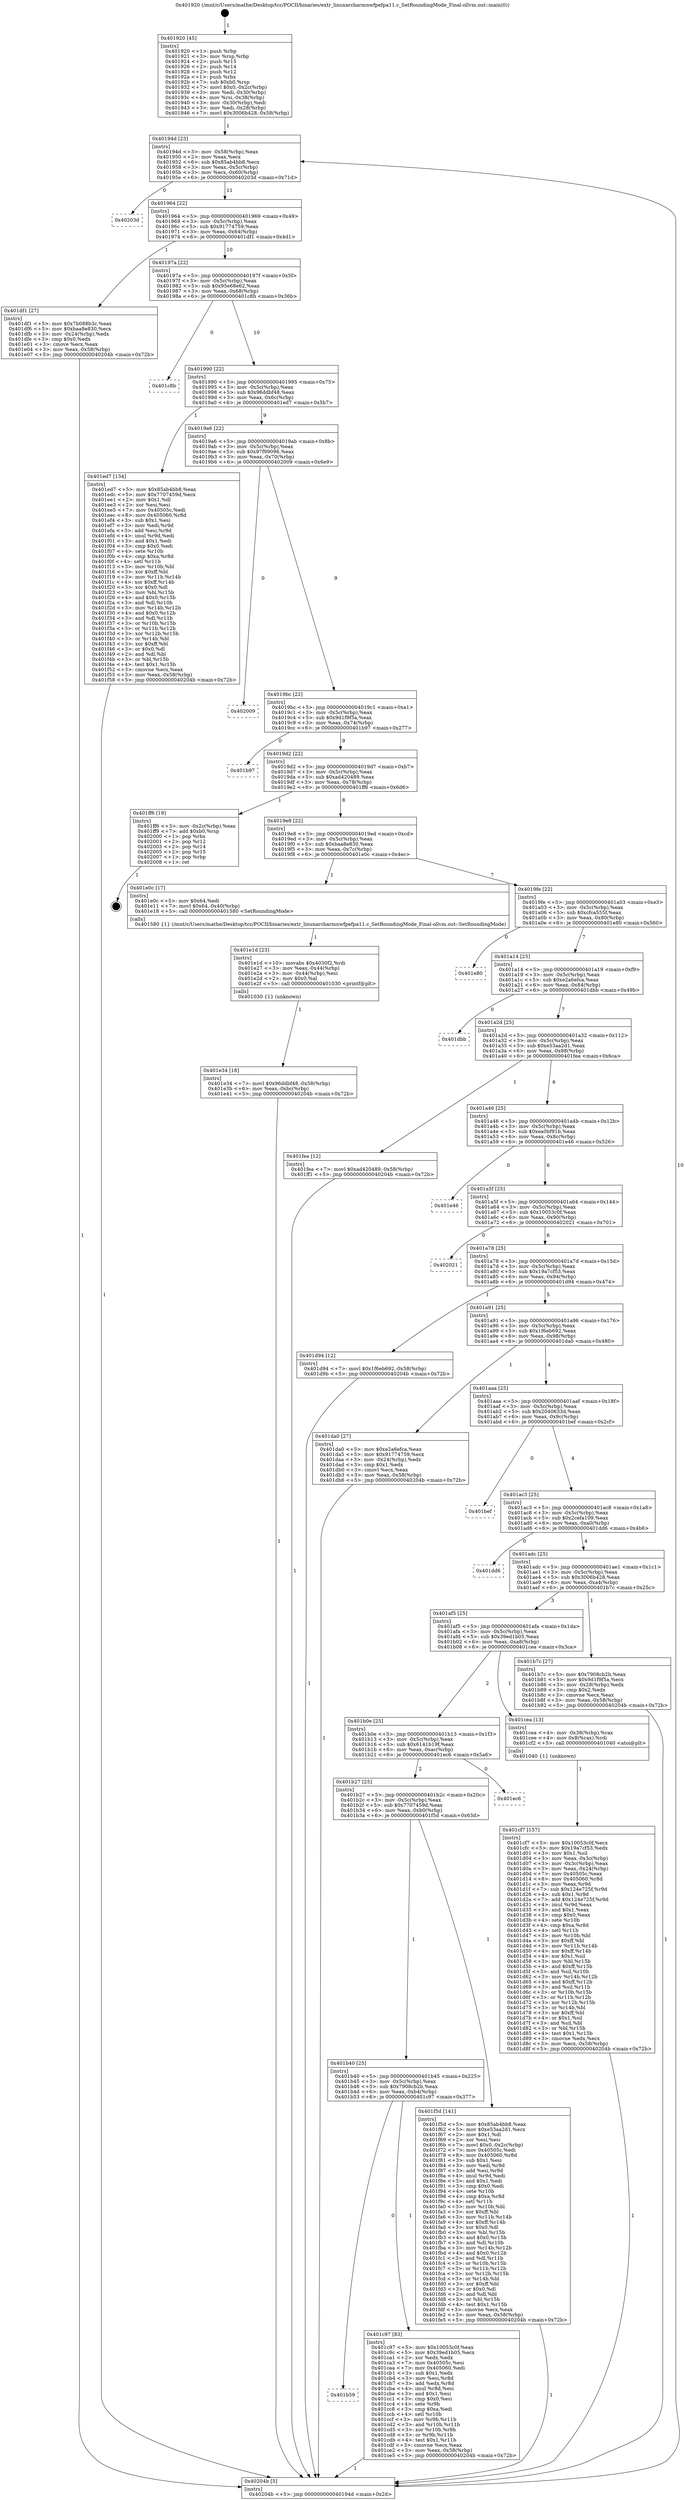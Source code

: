digraph "0x401920" {
  label = "0x401920 (/mnt/c/Users/mathe/Desktop/tcc/POCII/binaries/extr_linuxarcharmnwfpefpa11.c_SetRoundingMode_Final-ollvm.out::main(0))"
  labelloc = "t"
  node[shape=record]

  Entry [label="",width=0.3,height=0.3,shape=circle,fillcolor=black,style=filled]
  "0x40194d" [label="{
     0x40194d [23]\l
     | [instrs]\l
     &nbsp;&nbsp;0x40194d \<+3\>: mov -0x58(%rbp),%eax\l
     &nbsp;&nbsp;0x401950 \<+2\>: mov %eax,%ecx\l
     &nbsp;&nbsp;0x401952 \<+6\>: sub $0x85ab4bb8,%ecx\l
     &nbsp;&nbsp;0x401958 \<+3\>: mov %eax,-0x5c(%rbp)\l
     &nbsp;&nbsp;0x40195b \<+3\>: mov %ecx,-0x60(%rbp)\l
     &nbsp;&nbsp;0x40195e \<+6\>: je 000000000040203d \<main+0x71d\>\l
  }"]
  "0x40203d" [label="{
     0x40203d\l
  }", style=dashed]
  "0x401964" [label="{
     0x401964 [22]\l
     | [instrs]\l
     &nbsp;&nbsp;0x401964 \<+5\>: jmp 0000000000401969 \<main+0x49\>\l
     &nbsp;&nbsp;0x401969 \<+3\>: mov -0x5c(%rbp),%eax\l
     &nbsp;&nbsp;0x40196c \<+5\>: sub $0x91774759,%eax\l
     &nbsp;&nbsp;0x401971 \<+3\>: mov %eax,-0x64(%rbp)\l
     &nbsp;&nbsp;0x401974 \<+6\>: je 0000000000401df1 \<main+0x4d1\>\l
  }"]
  Exit [label="",width=0.3,height=0.3,shape=circle,fillcolor=black,style=filled,peripheries=2]
  "0x401df1" [label="{
     0x401df1 [27]\l
     | [instrs]\l
     &nbsp;&nbsp;0x401df1 \<+5\>: mov $0x7b088b3c,%eax\l
     &nbsp;&nbsp;0x401df6 \<+5\>: mov $0xbaa8e830,%ecx\l
     &nbsp;&nbsp;0x401dfb \<+3\>: mov -0x24(%rbp),%edx\l
     &nbsp;&nbsp;0x401dfe \<+3\>: cmp $0x0,%edx\l
     &nbsp;&nbsp;0x401e01 \<+3\>: cmove %ecx,%eax\l
     &nbsp;&nbsp;0x401e04 \<+3\>: mov %eax,-0x58(%rbp)\l
     &nbsp;&nbsp;0x401e07 \<+5\>: jmp 000000000040204b \<main+0x72b\>\l
  }"]
  "0x40197a" [label="{
     0x40197a [22]\l
     | [instrs]\l
     &nbsp;&nbsp;0x40197a \<+5\>: jmp 000000000040197f \<main+0x5f\>\l
     &nbsp;&nbsp;0x40197f \<+3\>: mov -0x5c(%rbp),%eax\l
     &nbsp;&nbsp;0x401982 \<+5\>: sub $0x95e68e62,%eax\l
     &nbsp;&nbsp;0x401987 \<+3\>: mov %eax,-0x68(%rbp)\l
     &nbsp;&nbsp;0x40198a \<+6\>: je 0000000000401c8b \<main+0x36b\>\l
  }"]
  "0x401e34" [label="{
     0x401e34 [18]\l
     | [instrs]\l
     &nbsp;&nbsp;0x401e34 \<+7\>: movl $0x96ddbf48,-0x58(%rbp)\l
     &nbsp;&nbsp;0x401e3b \<+6\>: mov %eax,-0xbc(%rbp)\l
     &nbsp;&nbsp;0x401e41 \<+5\>: jmp 000000000040204b \<main+0x72b\>\l
  }"]
  "0x401c8b" [label="{
     0x401c8b\l
  }", style=dashed]
  "0x401990" [label="{
     0x401990 [22]\l
     | [instrs]\l
     &nbsp;&nbsp;0x401990 \<+5\>: jmp 0000000000401995 \<main+0x75\>\l
     &nbsp;&nbsp;0x401995 \<+3\>: mov -0x5c(%rbp),%eax\l
     &nbsp;&nbsp;0x401998 \<+5\>: sub $0x96ddbf48,%eax\l
     &nbsp;&nbsp;0x40199d \<+3\>: mov %eax,-0x6c(%rbp)\l
     &nbsp;&nbsp;0x4019a0 \<+6\>: je 0000000000401ed7 \<main+0x5b7\>\l
  }"]
  "0x401e1d" [label="{
     0x401e1d [23]\l
     | [instrs]\l
     &nbsp;&nbsp;0x401e1d \<+10\>: movabs $0x4030f2,%rdi\l
     &nbsp;&nbsp;0x401e27 \<+3\>: mov %eax,-0x44(%rbp)\l
     &nbsp;&nbsp;0x401e2a \<+3\>: mov -0x44(%rbp),%esi\l
     &nbsp;&nbsp;0x401e2d \<+2\>: mov $0x0,%al\l
     &nbsp;&nbsp;0x401e2f \<+5\>: call 0000000000401030 \<printf@plt\>\l
     | [calls]\l
     &nbsp;&nbsp;0x401030 \{1\} (unknown)\l
  }"]
  "0x401ed7" [label="{
     0x401ed7 [134]\l
     | [instrs]\l
     &nbsp;&nbsp;0x401ed7 \<+5\>: mov $0x85ab4bb8,%eax\l
     &nbsp;&nbsp;0x401edc \<+5\>: mov $0x7707459d,%ecx\l
     &nbsp;&nbsp;0x401ee1 \<+2\>: mov $0x1,%dl\l
     &nbsp;&nbsp;0x401ee3 \<+2\>: xor %esi,%esi\l
     &nbsp;&nbsp;0x401ee5 \<+7\>: mov 0x40505c,%edi\l
     &nbsp;&nbsp;0x401eec \<+8\>: mov 0x405060,%r8d\l
     &nbsp;&nbsp;0x401ef4 \<+3\>: sub $0x1,%esi\l
     &nbsp;&nbsp;0x401ef7 \<+3\>: mov %edi,%r9d\l
     &nbsp;&nbsp;0x401efa \<+3\>: add %esi,%r9d\l
     &nbsp;&nbsp;0x401efd \<+4\>: imul %r9d,%edi\l
     &nbsp;&nbsp;0x401f01 \<+3\>: and $0x1,%edi\l
     &nbsp;&nbsp;0x401f04 \<+3\>: cmp $0x0,%edi\l
     &nbsp;&nbsp;0x401f07 \<+4\>: sete %r10b\l
     &nbsp;&nbsp;0x401f0b \<+4\>: cmp $0xa,%r8d\l
     &nbsp;&nbsp;0x401f0f \<+4\>: setl %r11b\l
     &nbsp;&nbsp;0x401f13 \<+3\>: mov %r10b,%bl\l
     &nbsp;&nbsp;0x401f16 \<+3\>: xor $0xff,%bl\l
     &nbsp;&nbsp;0x401f19 \<+3\>: mov %r11b,%r14b\l
     &nbsp;&nbsp;0x401f1c \<+4\>: xor $0xff,%r14b\l
     &nbsp;&nbsp;0x401f20 \<+3\>: xor $0x0,%dl\l
     &nbsp;&nbsp;0x401f23 \<+3\>: mov %bl,%r15b\l
     &nbsp;&nbsp;0x401f26 \<+4\>: and $0x0,%r15b\l
     &nbsp;&nbsp;0x401f2a \<+3\>: and %dl,%r10b\l
     &nbsp;&nbsp;0x401f2d \<+3\>: mov %r14b,%r12b\l
     &nbsp;&nbsp;0x401f30 \<+4\>: and $0x0,%r12b\l
     &nbsp;&nbsp;0x401f34 \<+3\>: and %dl,%r11b\l
     &nbsp;&nbsp;0x401f37 \<+3\>: or %r10b,%r15b\l
     &nbsp;&nbsp;0x401f3a \<+3\>: or %r11b,%r12b\l
     &nbsp;&nbsp;0x401f3d \<+3\>: xor %r12b,%r15b\l
     &nbsp;&nbsp;0x401f40 \<+3\>: or %r14b,%bl\l
     &nbsp;&nbsp;0x401f43 \<+3\>: xor $0xff,%bl\l
     &nbsp;&nbsp;0x401f46 \<+3\>: or $0x0,%dl\l
     &nbsp;&nbsp;0x401f49 \<+2\>: and %dl,%bl\l
     &nbsp;&nbsp;0x401f4b \<+3\>: or %bl,%r15b\l
     &nbsp;&nbsp;0x401f4e \<+4\>: test $0x1,%r15b\l
     &nbsp;&nbsp;0x401f52 \<+3\>: cmovne %ecx,%eax\l
     &nbsp;&nbsp;0x401f55 \<+3\>: mov %eax,-0x58(%rbp)\l
     &nbsp;&nbsp;0x401f58 \<+5\>: jmp 000000000040204b \<main+0x72b\>\l
  }"]
  "0x4019a6" [label="{
     0x4019a6 [22]\l
     | [instrs]\l
     &nbsp;&nbsp;0x4019a6 \<+5\>: jmp 00000000004019ab \<main+0x8b\>\l
     &nbsp;&nbsp;0x4019ab \<+3\>: mov -0x5c(%rbp),%eax\l
     &nbsp;&nbsp;0x4019ae \<+5\>: sub $0x97f99096,%eax\l
     &nbsp;&nbsp;0x4019b3 \<+3\>: mov %eax,-0x70(%rbp)\l
     &nbsp;&nbsp;0x4019b6 \<+6\>: je 0000000000402009 \<main+0x6e9\>\l
  }"]
  "0x401cf7" [label="{
     0x401cf7 [157]\l
     | [instrs]\l
     &nbsp;&nbsp;0x401cf7 \<+5\>: mov $0x10053c0f,%ecx\l
     &nbsp;&nbsp;0x401cfc \<+5\>: mov $0x19a7cf53,%edx\l
     &nbsp;&nbsp;0x401d01 \<+3\>: mov $0x1,%sil\l
     &nbsp;&nbsp;0x401d04 \<+3\>: mov %eax,-0x3c(%rbp)\l
     &nbsp;&nbsp;0x401d07 \<+3\>: mov -0x3c(%rbp),%eax\l
     &nbsp;&nbsp;0x401d0a \<+3\>: mov %eax,-0x24(%rbp)\l
     &nbsp;&nbsp;0x401d0d \<+7\>: mov 0x40505c,%eax\l
     &nbsp;&nbsp;0x401d14 \<+8\>: mov 0x405060,%r8d\l
     &nbsp;&nbsp;0x401d1c \<+3\>: mov %eax,%r9d\l
     &nbsp;&nbsp;0x401d1f \<+7\>: sub $0x124e725f,%r9d\l
     &nbsp;&nbsp;0x401d26 \<+4\>: sub $0x1,%r9d\l
     &nbsp;&nbsp;0x401d2a \<+7\>: add $0x124e725f,%r9d\l
     &nbsp;&nbsp;0x401d31 \<+4\>: imul %r9d,%eax\l
     &nbsp;&nbsp;0x401d35 \<+3\>: and $0x1,%eax\l
     &nbsp;&nbsp;0x401d38 \<+3\>: cmp $0x0,%eax\l
     &nbsp;&nbsp;0x401d3b \<+4\>: sete %r10b\l
     &nbsp;&nbsp;0x401d3f \<+4\>: cmp $0xa,%r8d\l
     &nbsp;&nbsp;0x401d43 \<+4\>: setl %r11b\l
     &nbsp;&nbsp;0x401d47 \<+3\>: mov %r10b,%bl\l
     &nbsp;&nbsp;0x401d4a \<+3\>: xor $0xff,%bl\l
     &nbsp;&nbsp;0x401d4d \<+3\>: mov %r11b,%r14b\l
     &nbsp;&nbsp;0x401d50 \<+4\>: xor $0xff,%r14b\l
     &nbsp;&nbsp;0x401d54 \<+4\>: xor $0x1,%sil\l
     &nbsp;&nbsp;0x401d58 \<+3\>: mov %bl,%r15b\l
     &nbsp;&nbsp;0x401d5b \<+4\>: and $0xff,%r15b\l
     &nbsp;&nbsp;0x401d5f \<+3\>: and %sil,%r10b\l
     &nbsp;&nbsp;0x401d62 \<+3\>: mov %r14b,%r12b\l
     &nbsp;&nbsp;0x401d65 \<+4\>: and $0xff,%r12b\l
     &nbsp;&nbsp;0x401d69 \<+3\>: and %sil,%r11b\l
     &nbsp;&nbsp;0x401d6c \<+3\>: or %r10b,%r15b\l
     &nbsp;&nbsp;0x401d6f \<+3\>: or %r11b,%r12b\l
     &nbsp;&nbsp;0x401d72 \<+3\>: xor %r12b,%r15b\l
     &nbsp;&nbsp;0x401d75 \<+3\>: or %r14b,%bl\l
     &nbsp;&nbsp;0x401d78 \<+3\>: xor $0xff,%bl\l
     &nbsp;&nbsp;0x401d7b \<+4\>: or $0x1,%sil\l
     &nbsp;&nbsp;0x401d7f \<+3\>: and %sil,%bl\l
     &nbsp;&nbsp;0x401d82 \<+3\>: or %bl,%r15b\l
     &nbsp;&nbsp;0x401d85 \<+4\>: test $0x1,%r15b\l
     &nbsp;&nbsp;0x401d89 \<+3\>: cmovne %edx,%ecx\l
     &nbsp;&nbsp;0x401d8c \<+3\>: mov %ecx,-0x58(%rbp)\l
     &nbsp;&nbsp;0x401d8f \<+5\>: jmp 000000000040204b \<main+0x72b\>\l
  }"]
  "0x402009" [label="{
     0x402009\l
  }", style=dashed]
  "0x4019bc" [label="{
     0x4019bc [22]\l
     | [instrs]\l
     &nbsp;&nbsp;0x4019bc \<+5\>: jmp 00000000004019c1 \<main+0xa1\>\l
     &nbsp;&nbsp;0x4019c1 \<+3\>: mov -0x5c(%rbp),%eax\l
     &nbsp;&nbsp;0x4019c4 \<+5\>: sub $0x9d1f9f5a,%eax\l
     &nbsp;&nbsp;0x4019c9 \<+3\>: mov %eax,-0x74(%rbp)\l
     &nbsp;&nbsp;0x4019cc \<+6\>: je 0000000000401b97 \<main+0x277\>\l
  }"]
  "0x401b59" [label="{
     0x401b59\l
  }", style=dashed]
  "0x401b97" [label="{
     0x401b97\l
  }", style=dashed]
  "0x4019d2" [label="{
     0x4019d2 [22]\l
     | [instrs]\l
     &nbsp;&nbsp;0x4019d2 \<+5\>: jmp 00000000004019d7 \<main+0xb7\>\l
     &nbsp;&nbsp;0x4019d7 \<+3\>: mov -0x5c(%rbp),%eax\l
     &nbsp;&nbsp;0x4019da \<+5\>: sub $0xad420489,%eax\l
     &nbsp;&nbsp;0x4019df \<+3\>: mov %eax,-0x78(%rbp)\l
     &nbsp;&nbsp;0x4019e2 \<+6\>: je 0000000000401ff6 \<main+0x6d6\>\l
  }"]
  "0x401c97" [label="{
     0x401c97 [83]\l
     | [instrs]\l
     &nbsp;&nbsp;0x401c97 \<+5\>: mov $0x10053c0f,%eax\l
     &nbsp;&nbsp;0x401c9c \<+5\>: mov $0x39ed1b05,%ecx\l
     &nbsp;&nbsp;0x401ca1 \<+2\>: xor %edx,%edx\l
     &nbsp;&nbsp;0x401ca3 \<+7\>: mov 0x40505c,%esi\l
     &nbsp;&nbsp;0x401caa \<+7\>: mov 0x405060,%edi\l
     &nbsp;&nbsp;0x401cb1 \<+3\>: sub $0x1,%edx\l
     &nbsp;&nbsp;0x401cb4 \<+3\>: mov %esi,%r8d\l
     &nbsp;&nbsp;0x401cb7 \<+3\>: add %edx,%r8d\l
     &nbsp;&nbsp;0x401cba \<+4\>: imul %r8d,%esi\l
     &nbsp;&nbsp;0x401cbe \<+3\>: and $0x1,%esi\l
     &nbsp;&nbsp;0x401cc1 \<+3\>: cmp $0x0,%esi\l
     &nbsp;&nbsp;0x401cc4 \<+4\>: sete %r9b\l
     &nbsp;&nbsp;0x401cc8 \<+3\>: cmp $0xa,%edi\l
     &nbsp;&nbsp;0x401ccb \<+4\>: setl %r10b\l
     &nbsp;&nbsp;0x401ccf \<+3\>: mov %r9b,%r11b\l
     &nbsp;&nbsp;0x401cd2 \<+3\>: and %r10b,%r11b\l
     &nbsp;&nbsp;0x401cd5 \<+3\>: xor %r10b,%r9b\l
     &nbsp;&nbsp;0x401cd8 \<+3\>: or %r9b,%r11b\l
     &nbsp;&nbsp;0x401cdb \<+4\>: test $0x1,%r11b\l
     &nbsp;&nbsp;0x401cdf \<+3\>: cmovne %ecx,%eax\l
     &nbsp;&nbsp;0x401ce2 \<+3\>: mov %eax,-0x58(%rbp)\l
     &nbsp;&nbsp;0x401ce5 \<+5\>: jmp 000000000040204b \<main+0x72b\>\l
  }"]
  "0x401ff6" [label="{
     0x401ff6 [19]\l
     | [instrs]\l
     &nbsp;&nbsp;0x401ff6 \<+3\>: mov -0x2c(%rbp),%eax\l
     &nbsp;&nbsp;0x401ff9 \<+7\>: add $0xb0,%rsp\l
     &nbsp;&nbsp;0x402000 \<+1\>: pop %rbx\l
     &nbsp;&nbsp;0x402001 \<+2\>: pop %r12\l
     &nbsp;&nbsp;0x402003 \<+2\>: pop %r14\l
     &nbsp;&nbsp;0x402005 \<+2\>: pop %r15\l
     &nbsp;&nbsp;0x402007 \<+1\>: pop %rbp\l
     &nbsp;&nbsp;0x402008 \<+1\>: ret\l
  }"]
  "0x4019e8" [label="{
     0x4019e8 [22]\l
     | [instrs]\l
     &nbsp;&nbsp;0x4019e8 \<+5\>: jmp 00000000004019ed \<main+0xcd\>\l
     &nbsp;&nbsp;0x4019ed \<+3\>: mov -0x5c(%rbp),%eax\l
     &nbsp;&nbsp;0x4019f0 \<+5\>: sub $0xbaa8e830,%eax\l
     &nbsp;&nbsp;0x4019f5 \<+3\>: mov %eax,-0x7c(%rbp)\l
     &nbsp;&nbsp;0x4019f8 \<+6\>: je 0000000000401e0c \<main+0x4ec\>\l
  }"]
  "0x401b40" [label="{
     0x401b40 [25]\l
     | [instrs]\l
     &nbsp;&nbsp;0x401b40 \<+5\>: jmp 0000000000401b45 \<main+0x225\>\l
     &nbsp;&nbsp;0x401b45 \<+3\>: mov -0x5c(%rbp),%eax\l
     &nbsp;&nbsp;0x401b48 \<+5\>: sub $0x7908cb2b,%eax\l
     &nbsp;&nbsp;0x401b4d \<+6\>: mov %eax,-0xb4(%rbp)\l
     &nbsp;&nbsp;0x401b53 \<+6\>: je 0000000000401c97 \<main+0x377\>\l
  }"]
  "0x401e0c" [label="{
     0x401e0c [17]\l
     | [instrs]\l
     &nbsp;&nbsp;0x401e0c \<+5\>: mov $0x64,%edi\l
     &nbsp;&nbsp;0x401e11 \<+7\>: movl $0x64,-0x40(%rbp)\l
     &nbsp;&nbsp;0x401e18 \<+5\>: call 0000000000401580 \<SetRoundingMode\>\l
     | [calls]\l
     &nbsp;&nbsp;0x401580 \{1\} (/mnt/c/Users/mathe/Desktop/tcc/POCII/binaries/extr_linuxarcharmnwfpefpa11.c_SetRoundingMode_Final-ollvm.out::SetRoundingMode)\l
  }"]
  "0x4019fe" [label="{
     0x4019fe [22]\l
     | [instrs]\l
     &nbsp;&nbsp;0x4019fe \<+5\>: jmp 0000000000401a03 \<main+0xe3\>\l
     &nbsp;&nbsp;0x401a03 \<+3\>: mov -0x5c(%rbp),%eax\l
     &nbsp;&nbsp;0x401a06 \<+5\>: sub $0xcfca555f,%eax\l
     &nbsp;&nbsp;0x401a0b \<+3\>: mov %eax,-0x80(%rbp)\l
     &nbsp;&nbsp;0x401a0e \<+6\>: je 0000000000401e80 \<main+0x560\>\l
  }"]
  "0x401f5d" [label="{
     0x401f5d [141]\l
     | [instrs]\l
     &nbsp;&nbsp;0x401f5d \<+5\>: mov $0x85ab4bb8,%eax\l
     &nbsp;&nbsp;0x401f62 \<+5\>: mov $0xe53aa2d1,%ecx\l
     &nbsp;&nbsp;0x401f67 \<+2\>: mov $0x1,%dl\l
     &nbsp;&nbsp;0x401f69 \<+2\>: xor %esi,%esi\l
     &nbsp;&nbsp;0x401f6b \<+7\>: movl $0x0,-0x2c(%rbp)\l
     &nbsp;&nbsp;0x401f72 \<+7\>: mov 0x40505c,%edi\l
     &nbsp;&nbsp;0x401f79 \<+8\>: mov 0x405060,%r8d\l
     &nbsp;&nbsp;0x401f81 \<+3\>: sub $0x1,%esi\l
     &nbsp;&nbsp;0x401f84 \<+3\>: mov %edi,%r9d\l
     &nbsp;&nbsp;0x401f87 \<+3\>: add %esi,%r9d\l
     &nbsp;&nbsp;0x401f8a \<+4\>: imul %r9d,%edi\l
     &nbsp;&nbsp;0x401f8e \<+3\>: and $0x1,%edi\l
     &nbsp;&nbsp;0x401f91 \<+3\>: cmp $0x0,%edi\l
     &nbsp;&nbsp;0x401f94 \<+4\>: sete %r10b\l
     &nbsp;&nbsp;0x401f98 \<+4\>: cmp $0xa,%r8d\l
     &nbsp;&nbsp;0x401f9c \<+4\>: setl %r11b\l
     &nbsp;&nbsp;0x401fa0 \<+3\>: mov %r10b,%bl\l
     &nbsp;&nbsp;0x401fa3 \<+3\>: xor $0xff,%bl\l
     &nbsp;&nbsp;0x401fa6 \<+3\>: mov %r11b,%r14b\l
     &nbsp;&nbsp;0x401fa9 \<+4\>: xor $0xff,%r14b\l
     &nbsp;&nbsp;0x401fad \<+3\>: xor $0x0,%dl\l
     &nbsp;&nbsp;0x401fb0 \<+3\>: mov %bl,%r15b\l
     &nbsp;&nbsp;0x401fb3 \<+4\>: and $0x0,%r15b\l
     &nbsp;&nbsp;0x401fb7 \<+3\>: and %dl,%r10b\l
     &nbsp;&nbsp;0x401fba \<+3\>: mov %r14b,%r12b\l
     &nbsp;&nbsp;0x401fbd \<+4\>: and $0x0,%r12b\l
     &nbsp;&nbsp;0x401fc1 \<+3\>: and %dl,%r11b\l
     &nbsp;&nbsp;0x401fc4 \<+3\>: or %r10b,%r15b\l
     &nbsp;&nbsp;0x401fc7 \<+3\>: or %r11b,%r12b\l
     &nbsp;&nbsp;0x401fca \<+3\>: xor %r12b,%r15b\l
     &nbsp;&nbsp;0x401fcd \<+3\>: or %r14b,%bl\l
     &nbsp;&nbsp;0x401fd0 \<+3\>: xor $0xff,%bl\l
     &nbsp;&nbsp;0x401fd3 \<+3\>: or $0x0,%dl\l
     &nbsp;&nbsp;0x401fd6 \<+2\>: and %dl,%bl\l
     &nbsp;&nbsp;0x401fd8 \<+3\>: or %bl,%r15b\l
     &nbsp;&nbsp;0x401fdb \<+4\>: test $0x1,%r15b\l
     &nbsp;&nbsp;0x401fdf \<+3\>: cmovne %ecx,%eax\l
     &nbsp;&nbsp;0x401fe2 \<+3\>: mov %eax,-0x58(%rbp)\l
     &nbsp;&nbsp;0x401fe5 \<+5\>: jmp 000000000040204b \<main+0x72b\>\l
  }"]
  "0x401e80" [label="{
     0x401e80\l
  }", style=dashed]
  "0x401a14" [label="{
     0x401a14 [25]\l
     | [instrs]\l
     &nbsp;&nbsp;0x401a14 \<+5\>: jmp 0000000000401a19 \<main+0xf9\>\l
     &nbsp;&nbsp;0x401a19 \<+3\>: mov -0x5c(%rbp),%eax\l
     &nbsp;&nbsp;0x401a1c \<+5\>: sub $0xe2a6efca,%eax\l
     &nbsp;&nbsp;0x401a21 \<+6\>: mov %eax,-0x84(%rbp)\l
     &nbsp;&nbsp;0x401a27 \<+6\>: je 0000000000401dbb \<main+0x49b\>\l
  }"]
  "0x401b27" [label="{
     0x401b27 [25]\l
     | [instrs]\l
     &nbsp;&nbsp;0x401b27 \<+5\>: jmp 0000000000401b2c \<main+0x20c\>\l
     &nbsp;&nbsp;0x401b2c \<+3\>: mov -0x5c(%rbp),%eax\l
     &nbsp;&nbsp;0x401b2f \<+5\>: sub $0x7707459d,%eax\l
     &nbsp;&nbsp;0x401b34 \<+6\>: mov %eax,-0xb0(%rbp)\l
     &nbsp;&nbsp;0x401b3a \<+6\>: je 0000000000401f5d \<main+0x63d\>\l
  }"]
  "0x401dbb" [label="{
     0x401dbb\l
  }", style=dashed]
  "0x401a2d" [label="{
     0x401a2d [25]\l
     | [instrs]\l
     &nbsp;&nbsp;0x401a2d \<+5\>: jmp 0000000000401a32 \<main+0x112\>\l
     &nbsp;&nbsp;0x401a32 \<+3\>: mov -0x5c(%rbp),%eax\l
     &nbsp;&nbsp;0x401a35 \<+5\>: sub $0xe53aa2d1,%eax\l
     &nbsp;&nbsp;0x401a3a \<+6\>: mov %eax,-0x88(%rbp)\l
     &nbsp;&nbsp;0x401a40 \<+6\>: je 0000000000401fea \<main+0x6ca\>\l
  }"]
  "0x401ec6" [label="{
     0x401ec6\l
  }", style=dashed]
  "0x401fea" [label="{
     0x401fea [12]\l
     | [instrs]\l
     &nbsp;&nbsp;0x401fea \<+7\>: movl $0xad420489,-0x58(%rbp)\l
     &nbsp;&nbsp;0x401ff1 \<+5\>: jmp 000000000040204b \<main+0x72b\>\l
  }"]
  "0x401a46" [label="{
     0x401a46 [25]\l
     | [instrs]\l
     &nbsp;&nbsp;0x401a46 \<+5\>: jmp 0000000000401a4b \<main+0x12b\>\l
     &nbsp;&nbsp;0x401a4b \<+3\>: mov -0x5c(%rbp),%eax\l
     &nbsp;&nbsp;0x401a4e \<+5\>: sub $0xea0bf91b,%eax\l
     &nbsp;&nbsp;0x401a53 \<+6\>: mov %eax,-0x8c(%rbp)\l
     &nbsp;&nbsp;0x401a59 \<+6\>: je 0000000000401e46 \<main+0x526\>\l
  }"]
  "0x401b0e" [label="{
     0x401b0e [25]\l
     | [instrs]\l
     &nbsp;&nbsp;0x401b0e \<+5\>: jmp 0000000000401b13 \<main+0x1f3\>\l
     &nbsp;&nbsp;0x401b13 \<+3\>: mov -0x5c(%rbp),%eax\l
     &nbsp;&nbsp;0x401b16 \<+5\>: sub $0x6141b19f,%eax\l
     &nbsp;&nbsp;0x401b1b \<+6\>: mov %eax,-0xac(%rbp)\l
     &nbsp;&nbsp;0x401b21 \<+6\>: je 0000000000401ec6 \<main+0x5a6\>\l
  }"]
  "0x401e46" [label="{
     0x401e46\l
  }", style=dashed]
  "0x401a5f" [label="{
     0x401a5f [25]\l
     | [instrs]\l
     &nbsp;&nbsp;0x401a5f \<+5\>: jmp 0000000000401a64 \<main+0x144\>\l
     &nbsp;&nbsp;0x401a64 \<+3\>: mov -0x5c(%rbp),%eax\l
     &nbsp;&nbsp;0x401a67 \<+5\>: sub $0x10053c0f,%eax\l
     &nbsp;&nbsp;0x401a6c \<+6\>: mov %eax,-0x90(%rbp)\l
     &nbsp;&nbsp;0x401a72 \<+6\>: je 0000000000402021 \<main+0x701\>\l
  }"]
  "0x401cea" [label="{
     0x401cea [13]\l
     | [instrs]\l
     &nbsp;&nbsp;0x401cea \<+4\>: mov -0x38(%rbp),%rax\l
     &nbsp;&nbsp;0x401cee \<+4\>: mov 0x8(%rax),%rdi\l
     &nbsp;&nbsp;0x401cf2 \<+5\>: call 0000000000401040 \<atoi@plt\>\l
     | [calls]\l
     &nbsp;&nbsp;0x401040 \{1\} (unknown)\l
  }"]
  "0x402021" [label="{
     0x402021\l
  }", style=dashed]
  "0x401a78" [label="{
     0x401a78 [25]\l
     | [instrs]\l
     &nbsp;&nbsp;0x401a78 \<+5\>: jmp 0000000000401a7d \<main+0x15d\>\l
     &nbsp;&nbsp;0x401a7d \<+3\>: mov -0x5c(%rbp),%eax\l
     &nbsp;&nbsp;0x401a80 \<+5\>: sub $0x19a7cf53,%eax\l
     &nbsp;&nbsp;0x401a85 \<+6\>: mov %eax,-0x94(%rbp)\l
     &nbsp;&nbsp;0x401a8b \<+6\>: je 0000000000401d94 \<main+0x474\>\l
  }"]
  "0x401920" [label="{
     0x401920 [45]\l
     | [instrs]\l
     &nbsp;&nbsp;0x401920 \<+1\>: push %rbp\l
     &nbsp;&nbsp;0x401921 \<+3\>: mov %rsp,%rbp\l
     &nbsp;&nbsp;0x401924 \<+2\>: push %r15\l
     &nbsp;&nbsp;0x401926 \<+2\>: push %r14\l
     &nbsp;&nbsp;0x401928 \<+2\>: push %r12\l
     &nbsp;&nbsp;0x40192a \<+1\>: push %rbx\l
     &nbsp;&nbsp;0x40192b \<+7\>: sub $0xb0,%rsp\l
     &nbsp;&nbsp;0x401932 \<+7\>: movl $0x0,-0x2c(%rbp)\l
     &nbsp;&nbsp;0x401939 \<+3\>: mov %edi,-0x30(%rbp)\l
     &nbsp;&nbsp;0x40193c \<+4\>: mov %rsi,-0x38(%rbp)\l
     &nbsp;&nbsp;0x401940 \<+3\>: mov -0x30(%rbp),%edi\l
     &nbsp;&nbsp;0x401943 \<+3\>: mov %edi,-0x28(%rbp)\l
     &nbsp;&nbsp;0x401946 \<+7\>: movl $0x3006b428,-0x58(%rbp)\l
  }"]
  "0x401d94" [label="{
     0x401d94 [12]\l
     | [instrs]\l
     &nbsp;&nbsp;0x401d94 \<+7\>: movl $0x1f6eb692,-0x58(%rbp)\l
     &nbsp;&nbsp;0x401d9b \<+5\>: jmp 000000000040204b \<main+0x72b\>\l
  }"]
  "0x401a91" [label="{
     0x401a91 [25]\l
     | [instrs]\l
     &nbsp;&nbsp;0x401a91 \<+5\>: jmp 0000000000401a96 \<main+0x176\>\l
     &nbsp;&nbsp;0x401a96 \<+3\>: mov -0x5c(%rbp),%eax\l
     &nbsp;&nbsp;0x401a99 \<+5\>: sub $0x1f6eb692,%eax\l
     &nbsp;&nbsp;0x401a9e \<+6\>: mov %eax,-0x98(%rbp)\l
     &nbsp;&nbsp;0x401aa4 \<+6\>: je 0000000000401da0 \<main+0x480\>\l
  }"]
  "0x40204b" [label="{
     0x40204b [5]\l
     | [instrs]\l
     &nbsp;&nbsp;0x40204b \<+5\>: jmp 000000000040194d \<main+0x2d\>\l
  }"]
  "0x401da0" [label="{
     0x401da0 [27]\l
     | [instrs]\l
     &nbsp;&nbsp;0x401da0 \<+5\>: mov $0xe2a6efca,%eax\l
     &nbsp;&nbsp;0x401da5 \<+5\>: mov $0x91774759,%ecx\l
     &nbsp;&nbsp;0x401daa \<+3\>: mov -0x24(%rbp),%edx\l
     &nbsp;&nbsp;0x401dad \<+3\>: cmp $0x1,%edx\l
     &nbsp;&nbsp;0x401db0 \<+3\>: cmovl %ecx,%eax\l
     &nbsp;&nbsp;0x401db3 \<+3\>: mov %eax,-0x58(%rbp)\l
     &nbsp;&nbsp;0x401db6 \<+5\>: jmp 000000000040204b \<main+0x72b\>\l
  }"]
  "0x401aaa" [label="{
     0x401aaa [25]\l
     | [instrs]\l
     &nbsp;&nbsp;0x401aaa \<+5\>: jmp 0000000000401aaf \<main+0x18f\>\l
     &nbsp;&nbsp;0x401aaf \<+3\>: mov -0x5c(%rbp),%eax\l
     &nbsp;&nbsp;0x401ab2 \<+5\>: sub $0x2040633d,%eax\l
     &nbsp;&nbsp;0x401ab7 \<+6\>: mov %eax,-0x9c(%rbp)\l
     &nbsp;&nbsp;0x401abd \<+6\>: je 0000000000401bef \<main+0x2cf\>\l
  }"]
  "0x401af5" [label="{
     0x401af5 [25]\l
     | [instrs]\l
     &nbsp;&nbsp;0x401af5 \<+5\>: jmp 0000000000401afa \<main+0x1da\>\l
     &nbsp;&nbsp;0x401afa \<+3\>: mov -0x5c(%rbp),%eax\l
     &nbsp;&nbsp;0x401afd \<+5\>: sub $0x39ed1b05,%eax\l
     &nbsp;&nbsp;0x401b02 \<+6\>: mov %eax,-0xa8(%rbp)\l
     &nbsp;&nbsp;0x401b08 \<+6\>: je 0000000000401cea \<main+0x3ca\>\l
  }"]
  "0x401bef" [label="{
     0x401bef\l
  }", style=dashed]
  "0x401ac3" [label="{
     0x401ac3 [25]\l
     | [instrs]\l
     &nbsp;&nbsp;0x401ac3 \<+5\>: jmp 0000000000401ac8 \<main+0x1a8\>\l
     &nbsp;&nbsp;0x401ac8 \<+3\>: mov -0x5c(%rbp),%eax\l
     &nbsp;&nbsp;0x401acb \<+5\>: sub $0x2cefa109,%eax\l
     &nbsp;&nbsp;0x401ad0 \<+6\>: mov %eax,-0xa0(%rbp)\l
     &nbsp;&nbsp;0x401ad6 \<+6\>: je 0000000000401dd6 \<main+0x4b6\>\l
  }"]
  "0x401b7c" [label="{
     0x401b7c [27]\l
     | [instrs]\l
     &nbsp;&nbsp;0x401b7c \<+5\>: mov $0x7908cb2b,%eax\l
     &nbsp;&nbsp;0x401b81 \<+5\>: mov $0x9d1f9f5a,%ecx\l
     &nbsp;&nbsp;0x401b86 \<+3\>: mov -0x28(%rbp),%edx\l
     &nbsp;&nbsp;0x401b89 \<+3\>: cmp $0x2,%edx\l
     &nbsp;&nbsp;0x401b8c \<+3\>: cmovne %ecx,%eax\l
     &nbsp;&nbsp;0x401b8f \<+3\>: mov %eax,-0x58(%rbp)\l
     &nbsp;&nbsp;0x401b92 \<+5\>: jmp 000000000040204b \<main+0x72b\>\l
  }"]
  "0x401dd6" [label="{
     0x401dd6\l
  }", style=dashed]
  "0x401adc" [label="{
     0x401adc [25]\l
     | [instrs]\l
     &nbsp;&nbsp;0x401adc \<+5\>: jmp 0000000000401ae1 \<main+0x1c1\>\l
     &nbsp;&nbsp;0x401ae1 \<+3\>: mov -0x5c(%rbp),%eax\l
     &nbsp;&nbsp;0x401ae4 \<+5\>: sub $0x3006b428,%eax\l
     &nbsp;&nbsp;0x401ae9 \<+6\>: mov %eax,-0xa4(%rbp)\l
     &nbsp;&nbsp;0x401aef \<+6\>: je 0000000000401b7c \<main+0x25c\>\l
  }"]
  Entry -> "0x401920" [label=" 1"]
  "0x40194d" -> "0x40203d" [label=" 0"]
  "0x40194d" -> "0x401964" [label=" 11"]
  "0x401ff6" -> Exit [label=" 1"]
  "0x401964" -> "0x401df1" [label=" 1"]
  "0x401964" -> "0x40197a" [label=" 10"]
  "0x401fea" -> "0x40204b" [label=" 1"]
  "0x40197a" -> "0x401c8b" [label=" 0"]
  "0x40197a" -> "0x401990" [label=" 10"]
  "0x401f5d" -> "0x40204b" [label=" 1"]
  "0x401990" -> "0x401ed7" [label=" 1"]
  "0x401990" -> "0x4019a6" [label=" 9"]
  "0x401ed7" -> "0x40204b" [label=" 1"]
  "0x4019a6" -> "0x402009" [label=" 0"]
  "0x4019a6" -> "0x4019bc" [label=" 9"]
  "0x401e34" -> "0x40204b" [label=" 1"]
  "0x4019bc" -> "0x401b97" [label=" 0"]
  "0x4019bc" -> "0x4019d2" [label=" 9"]
  "0x401e1d" -> "0x401e34" [label=" 1"]
  "0x4019d2" -> "0x401ff6" [label=" 1"]
  "0x4019d2" -> "0x4019e8" [label=" 8"]
  "0x401e0c" -> "0x401e1d" [label=" 1"]
  "0x4019e8" -> "0x401e0c" [label=" 1"]
  "0x4019e8" -> "0x4019fe" [label=" 7"]
  "0x401da0" -> "0x40204b" [label=" 1"]
  "0x4019fe" -> "0x401e80" [label=" 0"]
  "0x4019fe" -> "0x401a14" [label=" 7"]
  "0x401d94" -> "0x40204b" [label=" 1"]
  "0x401a14" -> "0x401dbb" [label=" 0"]
  "0x401a14" -> "0x401a2d" [label=" 7"]
  "0x401cea" -> "0x401cf7" [label=" 1"]
  "0x401a2d" -> "0x401fea" [label=" 1"]
  "0x401a2d" -> "0x401a46" [label=" 6"]
  "0x401c97" -> "0x40204b" [label=" 1"]
  "0x401a46" -> "0x401e46" [label=" 0"]
  "0x401a46" -> "0x401a5f" [label=" 6"]
  "0x401b40" -> "0x401c97" [label=" 1"]
  "0x401a5f" -> "0x402021" [label=" 0"]
  "0x401a5f" -> "0x401a78" [label=" 6"]
  "0x401df1" -> "0x40204b" [label=" 1"]
  "0x401a78" -> "0x401d94" [label=" 1"]
  "0x401a78" -> "0x401a91" [label=" 5"]
  "0x401b27" -> "0x401f5d" [label=" 1"]
  "0x401a91" -> "0x401da0" [label=" 1"]
  "0x401a91" -> "0x401aaa" [label=" 4"]
  "0x401cf7" -> "0x40204b" [label=" 1"]
  "0x401aaa" -> "0x401bef" [label=" 0"]
  "0x401aaa" -> "0x401ac3" [label=" 4"]
  "0x401b0e" -> "0x401b27" [label=" 2"]
  "0x401ac3" -> "0x401dd6" [label=" 0"]
  "0x401ac3" -> "0x401adc" [label=" 4"]
  "0x401b0e" -> "0x401ec6" [label=" 0"]
  "0x401adc" -> "0x401b7c" [label=" 1"]
  "0x401adc" -> "0x401af5" [label=" 3"]
  "0x401b7c" -> "0x40204b" [label=" 1"]
  "0x401920" -> "0x40194d" [label=" 1"]
  "0x40204b" -> "0x40194d" [label=" 10"]
  "0x401b27" -> "0x401b40" [label=" 1"]
  "0x401af5" -> "0x401cea" [label=" 1"]
  "0x401af5" -> "0x401b0e" [label=" 2"]
  "0x401b40" -> "0x401b59" [label=" 0"]
}
